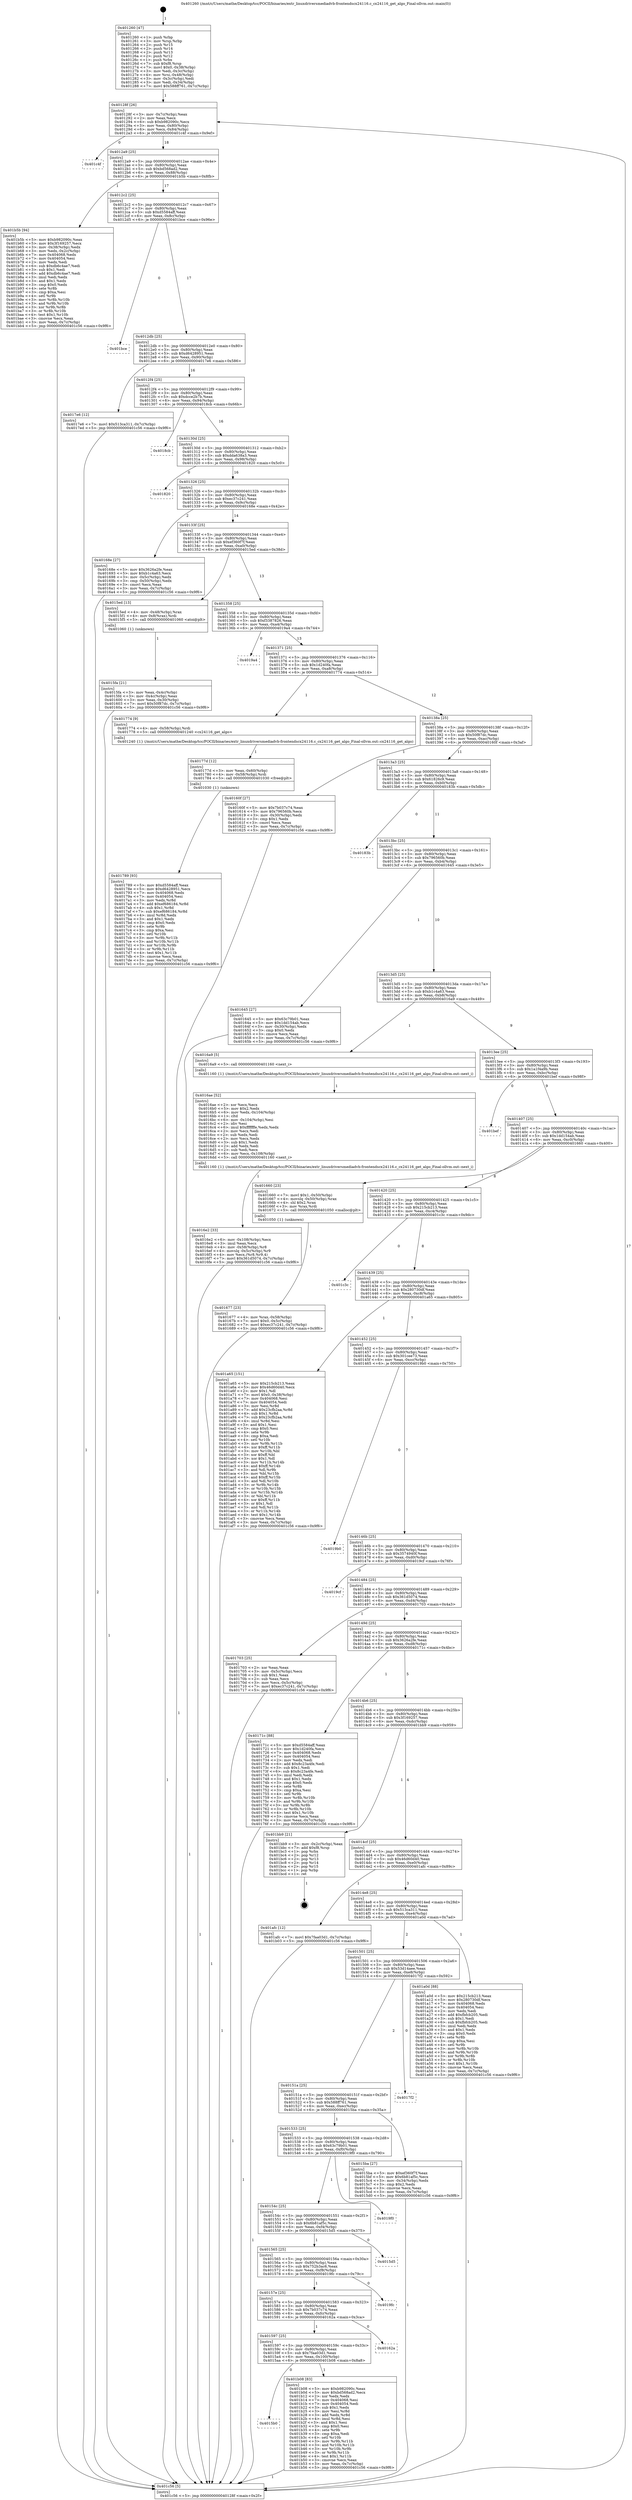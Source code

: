 digraph "0x401260" {
  label = "0x401260 (/mnt/c/Users/mathe/Desktop/tcc/POCII/binaries/extr_linuxdriversmediadvb-frontendscx24116.c_cx24116_get_algo_Final-ollvm.out::main(0))"
  labelloc = "t"
  node[shape=record]

  Entry [label="",width=0.3,height=0.3,shape=circle,fillcolor=black,style=filled]
  "0x40128f" [label="{
     0x40128f [26]\l
     | [instrs]\l
     &nbsp;&nbsp;0x40128f \<+3\>: mov -0x7c(%rbp),%eax\l
     &nbsp;&nbsp;0x401292 \<+2\>: mov %eax,%ecx\l
     &nbsp;&nbsp;0x401294 \<+6\>: sub $0xb982090c,%ecx\l
     &nbsp;&nbsp;0x40129a \<+3\>: mov %eax,-0x80(%rbp)\l
     &nbsp;&nbsp;0x40129d \<+6\>: mov %ecx,-0x84(%rbp)\l
     &nbsp;&nbsp;0x4012a3 \<+6\>: je 0000000000401c4f \<main+0x9ef\>\l
  }"]
  "0x401c4f" [label="{
     0x401c4f\l
  }", style=dashed]
  "0x4012a9" [label="{
     0x4012a9 [25]\l
     | [instrs]\l
     &nbsp;&nbsp;0x4012a9 \<+5\>: jmp 00000000004012ae \<main+0x4e\>\l
     &nbsp;&nbsp;0x4012ae \<+3\>: mov -0x80(%rbp),%eax\l
     &nbsp;&nbsp;0x4012b1 \<+5\>: sub $0xbd568ad2,%eax\l
     &nbsp;&nbsp;0x4012b6 \<+6\>: mov %eax,-0x88(%rbp)\l
     &nbsp;&nbsp;0x4012bc \<+6\>: je 0000000000401b5b \<main+0x8fb\>\l
  }"]
  Exit [label="",width=0.3,height=0.3,shape=circle,fillcolor=black,style=filled,peripheries=2]
  "0x401b5b" [label="{
     0x401b5b [94]\l
     | [instrs]\l
     &nbsp;&nbsp;0x401b5b \<+5\>: mov $0xb982090c,%eax\l
     &nbsp;&nbsp;0x401b60 \<+5\>: mov $0x3f169257,%ecx\l
     &nbsp;&nbsp;0x401b65 \<+3\>: mov -0x38(%rbp),%edx\l
     &nbsp;&nbsp;0x401b68 \<+3\>: mov %edx,-0x2c(%rbp)\l
     &nbsp;&nbsp;0x401b6b \<+7\>: mov 0x404068,%edx\l
     &nbsp;&nbsp;0x401b72 \<+7\>: mov 0x404054,%esi\l
     &nbsp;&nbsp;0x401b79 \<+2\>: mov %edx,%edi\l
     &nbsp;&nbsp;0x401b7b \<+6\>: sub $0xdb6c4ae7,%edi\l
     &nbsp;&nbsp;0x401b81 \<+3\>: sub $0x1,%edi\l
     &nbsp;&nbsp;0x401b84 \<+6\>: add $0xdb6c4ae7,%edi\l
     &nbsp;&nbsp;0x401b8a \<+3\>: imul %edi,%edx\l
     &nbsp;&nbsp;0x401b8d \<+3\>: and $0x1,%edx\l
     &nbsp;&nbsp;0x401b90 \<+3\>: cmp $0x0,%edx\l
     &nbsp;&nbsp;0x401b93 \<+4\>: sete %r8b\l
     &nbsp;&nbsp;0x401b97 \<+3\>: cmp $0xa,%esi\l
     &nbsp;&nbsp;0x401b9a \<+4\>: setl %r9b\l
     &nbsp;&nbsp;0x401b9e \<+3\>: mov %r8b,%r10b\l
     &nbsp;&nbsp;0x401ba1 \<+3\>: and %r9b,%r10b\l
     &nbsp;&nbsp;0x401ba4 \<+3\>: xor %r9b,%r8b\l
     &nbsp;&nbsp;0x401ba7 \<+3\>: or %r8b,%r10b\l
     &nbsp;&nbsp;0x401baa \<+4\>: test $0x1,%r10b\l
     &nbsp;&nbsp;0x401bae \<+3\>: cmovne %ecx,%eax\l
     &nbsp;&nbsp;0x401bb1 \<+3\>: mov %eax,-0x7c(%rbp)\l
     &nbsp;&nbsp;0x401bb4 \<+5\>: jmp 0000000000401c56 \<main+0x9f6\>\l
  }"]
  "0x4012c2" [label="{
     0x4012c2 [25]\l
     | [instrs]\l
     &nbsp;&nbsp;0x4012c2 \<+5\>: jmp 00000000004012c7 \<main+0x67\>\l
     &nbsp;&nbsp;0x4012c7 \<+3\>: mov -0x80(%rbp),%eax\l
     &nbsp;&nbsp;0x4012ca \<+5\>: sub $0xd5584aff,%eax\l
     &nbsp;&nbsp;0x4012cf \<+6\>: mov %eax,-0x8c(%rbp)\l
     &nbsp;&nbsp;0x4012d5 \<+6\>: je 0000000000401bce \<main+0x96e\>\l
  }"]
  "0x4015b0" [label="{
     0x4015b0\l
  }", style=dashed]
  "0x401bce" [label="{
     0x401bce\l
  }", style=dashed]
  "0x4012db" [label="{
     0x4012db [25]\l
     | [instrs]\l
     &nbsp;&nbsp;0x4012db \<+5\>: jmp 00000000004012e0 \<main+0x80\>\l
     &nbsp;&nbsp;0x4012e0 \<+3\>: mov -0x80(%rbp),%eax\l
     &nbsp;&nbsp;0x4012e3 \<+5\>: sub $0xd6428951,%eax\l
     &nbsp;&nbsp;0x4012e8 \<+6\>: mov %eax,-0x90(%rbp)\l
     &nbsp;&nbsp;0x4012ee \<+6\>: je 00000000004017e6 \<main+0x586\>\l
  }"]
  "0x401b08" [label="{
     0x401b08 [83]\l
     | [instrs]\l
     &nbsp;&nbsp;0x401b08 \<+5\>: mov $0xb982090c,%eax\l
     &nbsp;&nbsp;0x401b0d \<+5\>: mov $0xbd568ad2,%ecx\l
     &nbsp;&nbsp;0x401b12 \<+2\>: xor %edx,%edx\l
     &nbsp;&nbsp;0x401b14 \<+7\>: mov 0x404068,%esi\l
     &nbsp;&nbsp;0x401b1b \<+7\>: mov 0x404054,%edi\l
     &nbsp;&nbsp;0x401b22 \<+3\>: sub $0x1,%edx\l
     &nbsp;&nbsp;0x401b25 \<+3\>: mov %esi,%r8d\l
     &nbsp;&nbsp;0x401b28 \<+3\>: add %edx,%r8d\l
     &nbsp;&nbsp;0x401b2b \<+4\>: imul %r8d,%esi\l
     &nbsp;&nbsp;0x401b2f \<+3\>: and $0x1,%esi\l
     &nbsp;&nbsp;0x401b32 \<+3\>: cmp $0x0,%esi\l
     &nbsp;&nbsp;0x401b35 \<+4\>: sete %r9b\l
     &nbsp;&nbsp;0x401b39 \<+3\>: cmp $0xa,%edi\l
     &nbsp;&nbsp;0x401b3c \<+4\>: setl %r10b\l
     &nbsp;&nbsp;0x401b40 \<+3\>: mov %r9b,%r11b\l
     &nbsp;&nbsp;0x401b43 \<+3\>: and %r10b,%r11b\l
     &nbsp;&nbsp;0x401b46 \<+3\>: xor %r10b,%r9b\l
     &nbsp;&nbsp;0x401b49 \<+3\>: or %r9b,%r11b\l
     &nbsp;&nbsp;0x401b4c \<+4\>: test $0x1,%r11b\l
     &nbsp;&nbsp;0x401b50 \<+3\>: cmovne %ecx,%eax\l
     &nbsp;&nbsp;0x401b53 \<+3\>: mov %eax,-0x7c(%rbp)\l
     &nbsp;&nbsp;0x401b56 \<+5\>: jmp 0000000000401c56 \<main+0x9f6\>\l
  }"]
  "0x4017e6" [label="{
     0x4017e6 [12]\l
     | [instrs]\l
     &nbsp;&nbsp;0x4017e6 \<+7\>: movl $0x513ca311,-0x7c(%rbp)\l
     &nbsp;&nbsp;0x4017ed \<+5\>: jmp 0000000000401c56 \<main+0x9f6\>\l
  }"]
  "0x4012f4" [label="{
     0x4012f4 [25]\l
     | [instrs]\l
     &nbsp;&nbsp;0x4012f4 \<+5\>: jmp 00000000004012f9 \<main+0x99\>\l
     &nbsp;&nbsp;0x4012f9 \<+3\>: mov -0x80(%rbp),%eax\l
     &nbsp;&nbsp;0x4012fc \<+5\>: sub $0xdcce2b7b,%eax\l
     &nbsp;&nbsp;0x401301 \<+6\>: mov %eax,-0x94(%rbp)\l
     &nbsp;&nbsp;0x401307 \<+6\>: je 00000000004018cb \<main+0x66b\>\l
  }"]
  "0x401597" [label="{
     0x401597 [25]\l
     | [instrs]\l
     &nbsp;&nbsp;0x401597 \<+5\>: jmp 000000000040159c \<main+0x33c\>\l
     &nbsp;&nbsp;0x40159c \<+3\>: mov -0x80(%rbp),%eax\l
     &nbsp;&nbsp;0x40159f \<+5\>: sub $0x7faa03d1,%eax\l
     &nbsp;&nbsp;0x4015a4 \<+6\>: mov %eax,-0x100(%rbp)\l
     &nbsp;&nbsp;0x4015aa \<+6\>: je 0000000000401b08 \<main+0x8a8\>\l
  }"]
  "0x4018cb" [label="{
     0x4018cb\l
  }", style=dashed]
  "0x40130d" [label="{
     0x40130d [25]\l
     | [instrs]\l
     &nbsp;&nbsp;0x40130d \<+5\>: jmp 0000000000401312 \<main+0xb2\>\l
     &nbsp;&nbsp;0x401312 \<+3\>: mov -0x80(%rbp),%eax\l
     &nbsp;&nbsp;0x401315 \<+5\>: sub $0xdda638a3,%eax\l
     &nbsp;&nbsp;0x40131a \<+6\>: mov %eax,-0x98(%rbp)\l
     &nbsp;&nbsp;0x401320 \<+6\>: je 0000000000401820 \<main+0x5c0\>\l
  }"]
  "0x40162a" [label="{
     0x40162a\l
  }", style=dashed]
  "0x401820" [label="{
     0x401820\l
  }", style=dashed]
  "0x401326" [label="{
     0x401326 [25]\l
     | [instrs]\l
     &nbsp;&nbsp;0x401326 \<+5\>: jmp 000000000040132b \<main+0xcb\>\l
     &nbsp;&nbsp;0x40132b \<+3\>: mov -0x80(%rbp),%eax\l
     &nbsp;&nbsp;0x40132e \<+5\>: sub $0xec37c241,%eax\l
     &nbsp;&nbsp;0x401333 \<+6\>: mov %eax,-0x9c(%rbp)\l
     &nbsp;&nbsp;0x401339 \<+6\>: je 000000000040168e \<main+0x42e\>\l
  }"]
  "0x40157e" [label="{
     0x40157e [25]\l
     | [instrs]\l
     &nbsp;&nbsp;0x40157e \<+5\>: jmp 0000000000401583 \<main+0x323\>\l
     &nbsp;&nbsp;0x401583 \<+3\>: mov -0x80(%rbp),%eax\l
     &nbsp;&nbsp;0x401586 \<+5\>: sub $0x7b037c74,%eax\l
     &nbsp;&nbsp;0x40158b \<+6\>: mov %eax,-0xfc(%rbp)\l
     &nbsp;&nbsp;0x401591 \<+6\>: je 000000000040162a \<main+0x3ca\>\l
  }"]
  "0x40168e" [label="{
     0x40168e [27]\l
     | [instrs]\l
     &nbsp;&nbsp;0x40168e \<+5\>: mov $0x3626a2fe,%eax\l
     &nbsp;&nbsp;0x401693 \<+5\>: mov $0xb1c4a63,%ecx\l
     &nbsp;&nbsp;0x401698 \<+3\>: mov -0x5c(%rbp),%edx\l
     &nbsp;&nbsp;0x40169b \<+3\>: cmp -0x50(%rbp),%edx\l
     &nbsp;&nbsp;0x40169e \<+3\>: cmovl %ecx,%eax\l
     &nbsp;&nbsp;0x4016a1 \<+3\>: mov %eax,-0x7c(%rbp)\l
     &nbsp;&nbsp;0x4016a4 \<+5\>: jmp 0000000000401c56 \<main+0x9f6\>\l
  }"]
  "0x40133f" [label="{
     0x40133f [25]\l
     | [instrs]\l
     &nbsp;&nbsp;0x40133f \<+5\>: jmp 0000000000401344 \<main+0xe4\>\l
     &nbsp;&nbsp;0x401344 \<+3\>: mov -0x80(%rbp),%eax\l
     &nbsp;&nbsp;0x401347 \<+5\>: sub $0xef360f7f,%eax\l
     &nbsp;&nbsp;0x40134c \<+6\>: mov %eax,-0xa0(%rbp)\l
     &nbsp;&nbsp;0x401352 \<+6\>: je 00000000004015ed \<main+0x38d\>\l
  }"]
  "0x4019fc" [label="{
     0x4019fc\l
  }", style=dashed]
  "0x4015ed" [label="{
     0x4015ed [13]\l
     | [instrs]\l
     &nbsp;&nbsp;0x4015ed \<+4\>: mov -0x48(%rbp),%rax\l
     &nbsp;&nbsp;0x4015f1 \<+4\>: mov 0x8(%rax),%rdi\l
     &nbsp;&nbsp;0x4015f5 \<+5\>: call 0000000000401060 \<atoi@plt\>\l
     | [calls]\l
     &nbsp;&nbsp;0x401060 \{1\} (unknown)\l
  }"]
  "0x401358" [label="{
     0x401358 [25]\l
     | [instrs]\l
     &nbsp;&nbsp;0x401358 \<+5\>: jmp 000000000040135d \<main+0xfd\>\l
     &nbsp;&nbsp;0x40135d \<+3\>: mov -0x80(%rbp),%eax\l
     &nbsp;&nbsp;0x401360 \<+5\>: sub $0xf3387826,%eax\l
     &nbsp;&nbsp;0x401365 \<+6\>: mov %eax,-0xa4(%rbp)\l
     &nbsp;&nbsp;0x40136b \<+6\>: je 00000000004019a4 \<main+0x744\>\l
  }"]
  "0x401565" [label="{
     0x401565 [25]\l
     | [instrs]\l
     &nbsp;&nbsp;0x401565 \<+5\>: jmp 000000000040156a \<main+0x30a\>\l
     &nbsp;&nbsp;0x40156a \<+3\>: mov -0x80(%rbp),%eax\l
     &nbsp;&nbsp;0x40156d \<+5\>: sub $0x752b3ac6,%eax\l
     &nbsp;&nbsp;0x401572 \<+6\>: mov %eax,-0xf8(%rbp)\l
     &nbsp;&nbsp;0x401578 \<+6\>: je 00000000004019fc \<main+0x79c\>\l
  }"]
  "0x4019a4" [label="{
     0x4019a4\l
  }", style=dashed]
  "0x401371" [label="{
     0x401371 [25]\l
     | [instrs]\l
     &nbsp;&nbsp;0x401371 \<+5\>: jmp 0000000000401376 \<main+0x116\>\l
     &nbsp;&nbsp;0x401376 \<+3\>: mov -0x80(%rbp),%eax\l
     &nbsp;&nbsp;0x401379 \<+5\>: sub $0x1d240fa,%eax\l
     &nbsp;&nbsp;0x40137e \<+6\>: mov %eax,-0xa8(%rbp)\l
     &nbsp;&nbsp;0x401384 \<+6\>: je 0000000000401774 \<main+0x514\>\l
  }"]
  "0x4015d5" [label="{
     0x4015d5\l
  }", style=dashed]
  "0x401774" [label="{
     0x401774 [9]\l
     | [instrs]\l
     &nbsp;&nbsp;0x401774 \<+4\>: mov -0x58(%rbp),%rdi\l
     &nbsp;&nbsp;0x401778 \<+5\>: call 0000000000401240 \<cx24116_get_algo\>\l
     | [calls]\l
     &nbsp;&nbsp;0x401240 \{1\} (/mnt/c/Users/mathe/Desktop/tcc/POCII/binaries/extr_linuxdriversmediadvb-frontendscx24116.c_cx24116_get_algo_Final-ollvm.out::cx24116_get_algo)\l
  }"]
  "0x40138a" [label="{
     0x40138a [25]\l
     | [instrs]\l
     &nbsp;&nbsp;0x40138a \<+5\>: jmp 000000000040138f \<main+0x12f\>\l
     &nbsp;&nbsp;0x40138f \<+3\>: mov -0x80(%rbp),%eax\l
     &nbsp;&nbsp;0x401392 \<+5\>: sub $0x50f87dc,%eax\l
     &nbsp;&nbsp;0x401397 \<+6\>: mov %eax,-0xac(%rbp)\l
     &nbsp;&nbsp;0x40139d \<+6\>: je 000000000040160f \<main+0x3af\>\l
  }"]
  "0x40154c" [label="{
     0x40154c [25]\l
     | [instrs]\l
     &nbsp;&nbsp;0x40154c \<+5\>: jmp 0000000000401551 \<main+0x2f1\>\l
     &nbsp;&nbsp;0x401551 \<+3\>: mov -0x80(%rbp),%eax\l
     &nbsp;&nbsp;0x401554 \<+5\>: sub $0x6b81af5c,%eax\l
     &nbsp;&nbsp;0x401559 \<+6\>: mov %eax,-0xf4(%rbp)\l
     &nbsp;&nbsp;0x40155f \<+6\>: je 00000000004015d5 \<main+0x375\>\l
  }"]
  "0x40160f" [label="{
     0x40160f [27]\l
     | [instrs]\l
     &nbsp;&nbsp;0x40160f \<+5\>: mov $0x7b037c74,%eax\l
     &nbsp;&nbsp;0x401614 \<+5\>: mov $0x796560b,%ecx\l
     &nbsp;&nbsp;0x401619 \<+3\>: mov -0x30(%rbp),%edx\l
     &nbsp;&nbsp;0x40161c \<+3\>: cmp $0x1,%edx\l
     &nbsp;&nbsp;0x40161f \<+3\>: cmovl %ecx,%eax\l
     &nbsp;&nbsp;0x401622 \<+3\>: mov %eax,-0x7c(%rbp)\l
     &nbsp;&nbsp;0x401625 \<+5\>: jmp 0000000000401c56 \<main+0x9f6\>\l
  }"]
  "0x4013a3" [label="{
     0x4013a3 [25]\l
     | [instrs]\l
     &nbsp;&nbsp;0x4013a3 \<+5\>: jmp 00000000004013a8 \<main+0x148\>\l
     &nbsp;&nbsp;0x4013a8 \<+3\>: mov -0x80(%rbp),%eax\l
     &nbsp;&nbsp;0x4013ab \<+5\>: sub $0x61826c9,%eax\l
     &nbsp;&nbsp;0x4013b0 \<+6\>: mov %eax,-0xb0(%rbp)\l
     &nbsp;&nbsp;0x4013b6 \<+6\>: je 000000000040183b \<main+0x5db\>\l
  }"]
  "0x4019f0" [label="{
     0x4019f0\l
  }", style=dashed]
  "0x40183b" [label="{
     0x40183b\l
  }", style=dashed]
  "0x4013bc" [label="{
     0x4013bc [25]\l
     | [instrs]\l
     &nbsp;&nbsp;0x4013bc \<+5\>: jmp 00000000004013c1 \<main+0x161\>\l
     &nbsp;&nbsp;0x4013c1 \<+3\>: mov -0x80(%rbp),%eax\l
     &nbsp;&nbsp;0x4013c4 \<+5\>: sub $0x796560b,%eax\l
     &nbsp;&nbsp;0x4013c9 \<+6\>: mov %eax,-0xb4(%rbp)\l
     &nbsp;&nbsp;0x4013cf \<+6\>: je 0000000000401645 \<main+0x3e5\>\l
  }"]
  "0x401789" [label="{
     0x401789 [93]\l
     | [instrs]\l
     &nbsp;&nbsp;0x401789 \<+5\>: mov $0xd5584aff,%eax\l
     &nbsp;&nbsp;0x40178e \<+5\>: mov $0xd6428951,%ecx\l
     &nbsp;&nbsp;0x401793 \<+7\>: mov 0x404068,%edx\l
     &nbsp;&nbsp;0x40179a \<+7\>: mov 0x404054,%esi\l
     &nbsp;&nbsp;0x4017a1 \<+3\>: mov %edx,%r8d\l
     &nbsp;&nbsp;0x4017a4 \<+7\>: add $0xef686184,%r8d\l
     &nbsp;&nbsp;0x4017ab \<+4\>: sub $0x1,%r8d\l
     &nbsp;&nbsp;0x4017af \<+7\>: sub $0xef686184,%r8d\l
     &nbsp;&nbsp;0x4017b6 \<+4\>: imul %r8d,%edx\l
     &nbsp;&nbsp;0x4017ba \<+3\>: and $0x1,%edx\l
     &nbsp;&nbsp;0x4017bd \<+3\>: cmp $0x0,%edx\l
     &nbsp;&nbsp;0x4017c0 \<+4\>: sete %r9b\l
     &nbsp;&nbsp;0x4017c4 \<+3\>: cmp $0xa,%esi\l
     &nbsp;&nbsp;0x4017c7 \<+4\>: setl %r10b\l
     &nbsp;&nbsp;0x4017cb \<+3\>: mov %r9b,%r11b\l
     &nbsp;&nbsp;0x4017ce \<+3\>: and %r10b,%r11b\l
     &nbsp;&nbsp;0x4017d1 \<+3\>: xor %r10b,%r9b\l
     &nbsp;&nbsp;0x4017d4 \<+3\>: or %r9b,%r11b\l
     &nbsp;&nbsp;0x4017d7 \<+4\>: test $0x1,%r11b\l
     &nbsp;&nbsp;0x4017db \<+3\>: cmovne %ecx,%eax\l
     &nbsp;&nbsp;0x4017de \<+3\>: mov %eax,-0x7c(%rbp)\l
     &nbsp;&nbsp;0x4017e1 \<+5\>: jmp 0000000000401c56 \<main+0x9f6\>\l
  }"]
  "0x401645" [label="{
     0x401645 [27]\l
     | [instrs]\l
     &nbsp;&nbsp;0x401645 \<+5\>: mov $0x63c79b01,%eax\l
     &nbsp;&nbsp;0x40164a \<+5\>: mov $0x1dd154ab,%ecx\l
     &nbsp;&nbsp;0x40164f \<+3\>: mov -0x30(%rbp),%edx\l
     &nbsp;&nbsp;0x401652 \<+3\>: cmp $0x0,%edx\l
     &nbsp;&nbsp;0x401655 \<+3\>: cmove %ecx,%eax\l
     &nbsp;&nbsp;0x401658 \<+3\>: mov %eax,-0x7c(%rbp)\l
     &nbsp;&nbsp;0x40165b \<+5\>: jmp 0000000000401c56 \<main+0x9f6\>\l
  }"]
  "0x4013d5" [label="{
     0x4013d5 [25]\l
     | [instrs]\l
     &nbsp;&nbsp;0x4013d5 \<+5\>: jmp 00000000004013da \<main+0x17a\>\l
     &nbsp;&nbsp;0x4013da \<+3\>: mov -0x80(%rbp),%eax\l
     &nbsp;&nbsp;0x4013dd \<+5\>: sub $0xb1c4a63,%eax\l
     &nbsp;&nbsp;0x4013e2 \<+6\>: mov %eax,-0xb8(%rbp)\l
     &nbsp;&nbsp;0x4013e8 \<+6\>: je 00000000004016a9 \<main+0x449\>\l
  }"]
  "0x40177d" [label="{
     0x40177d [12]\l
     | [instrs]\l
     &nbsp;&nbsp;0x40177d \<+3\>: mov %eax,-0x60(%rbp)\l
     &nbsp;&nbsp;0x401780 \<+4\>: mov -0x58(%rbp),%rdi\l
     &nbsp;&nbsp;0x401784 \<+5\>: call 0000000000401030 \<free@plt\>\l
     | [calls]\l
     &nbsp;&nbsp;0x401030 \{1\} (unknown)\l
  }"]
  "0x4016a9" [label="{
     0x4016a9 [5]\l
     | [instrs]\l
     &nbsp;&nbsp;0x4016a9 \<+5\>: call 0000000000401160 \<next_i\>\l
     | [calls]\l
     &nbsp;&nbsp;0x401160 \{1\} (/mnt/c/Users/mathe/Desktop/tcc/POCII/binaries/extr_linuxdriversmediadvb-frontendscx24116.c_cx24116_get_algo_Final-ollvm.out::next_i)\l
  }"]
  "0x4013ee" [label="{
     0x4013ee [25]\l
     | [instrs]\l
     &nbsp;&nbsp;0x4013ee \<+5\>: jmp 00000000004013f3 \<main+0x193\>\l
     &nbsp;&nbsp;0x4013f3 \<+3\>: mov -0x80(%rbp),%eax\l
     &nbsp;&nbsp;0x4013f6 \<+5\>: sub $0x1a1f4a9b,%eax\l
     &nbsp;&nbsp;0x4013fb \<+6\>: mov %eax,-0xbc(%rbp)\l
     &nbsp;&nbsp;0x401401 \<+6\>: je 0000000000401bef \<main+0x98f\>\l
  }"]
  "0x4016e2" [label="{
     0x4016e2 [33]\l
     | [instrs]\l
     &nbsp;&nbsp;0x4016e2 \<+6\>: mov -0x108(%rbp),%ecx\l
     &nbsp;&nbsp;0x4016e8 \<+3\>: imul %eax,%ecx\l
     &nbsp;&nbsp;0x4016eb \<+4\>: mov -0x58(%rbp),%r8\l
     &nbsp;&nbsp;0x4016ef \<+4\>: movslq -0x5c(%rbp),%r9\l
     &nbsp;&nbsp;0x4016f3 \<+4\>: mov %ecx,(%r8,%r9,4)\l
     &nbsp;&nbsp;0x4016f7 \<+7\>: movl $0x361d5074,-0x7c(%rbp)\l
     &nbsp;&nbsp;0x4016fe \<+5\>: jmp 0000000000401c56 \<main+0x9f6\>\l
  }"]
  "0x401bef" [label="{
     0x401bef\l
  }", style=dashed]
  "0x401407" [label="{
     0x401407 [25]\l
     | [instrs]\l
     &nbsp;&nbsp;0x401407 \<+5\>: jmp 000000000040140c \<main+0x1ac\>\l
     &nbsp;&nbsp;0x40140c \<+3\>: mov -0x80(%rbp),%eax\l
     &nbsp;&nbsp;0x40140f \<+5\>: sub $0x1dd154ab,%eax\l
     &nbsp;&nbsp;0x401414 \<+6\>: mov %eax,-0xc0(%rbp)\l
     &nbsp;&nbsp;0x40141a \<+6\>: je 0000000000401660 \<main+0x400\>\l
  }"]
  "0x4016ae" [label="{
     0x4016ae [52]\l
     | [instrs]\l
     &nbsp;&nbsp;0x4016ae \<+2\>: xor %ecx,%ecx\l
     &nbsp;&nbsp;0x4016b0 \<+5\>: mov $0x2,%edx\l
     &nbsp;&nbsp;0x4016b5 \<+6\>: mov %edx,-0x104(%rbp)\l
     &nbsp;&nbsp;0x4016bb \<+1\>: cltd\l
     &nbsp;&nbsp;0x4016bc \<+6\>: mov -0x104(%rbp),%esi\l
     &nbsp;&nbsp;0x4016c2 \<+2\>: idiv %esi\l
     &nbsp;&nbsp;0x4016c4 \<+6\>: imul $0xfffffffe,%edx,%edx\l
     &nbsp;&nbsp;0x4016ca \<+2\>: mov %ecx,%edi\l
     &nbsp;&nbsp;0x4016cc \<+2\>: sub %edx,%edi\l
     &nbsp;&nbsp;0x4016ce \<+2\>: mov %ecx,%edx\l
     &nbsp;&nbsp;0x4016d0 \<+3\>: sub $0x1,%edx\l
     &nbsp;&nbsp;0x4016d3 \<+2\>: add %edx,%edi\l
     &nbsp;&nbsp;0x4016d5 \<+2\>: sub %edi,%ecx\l
     &nbsp;&nbsp;0x4016d7 \<+6\>: mov %ecx,-0x108(%rbp)\l
     &nbsp;&nbsp;0x4016dd \<+5\>: call 0000000000401160 \<next_i\>\l
     | [calls]\l
     &nbsp;&nbsp;0x401160 \{1\} (/mnt/c/Users/mathe/Desktop/tcc/POCII/binaries/extr_linuxdriversmediadvb-frontendscx24116.c_cx24116_get_algo_Final-ollvm.out::next_i)\l
  }"]
  "0x401660" [label="{
     0x401660 [23]\l
     | [instrs]\l
     &nbsp;&nbsp;0x401660 \<+7\>: movl $0x1,-0x50(%rbp)\l
     &nbsp;&nbsp;0x401667 \<+4\>: movslq -0x50(%rbp),%rax\l
     &nbsp;&nbsp;0x40166b \<+4\>: shl $0x2,%rax\l
     &nbsp;&nbsp;0x40166f \<+3\>: mov %rax,%rdi\l
     &nbsp;&nbsp;0x401672 \<+5\>: call 0000000000401050 \<malloc@plt\>\l
     | [calls]\l
     &nbsp;&nbsp;0x401050 \{1\} (unknown)\l
  }"]
  "0x401420" [label="{
     0x401420 [25]\l
     | [instrs]\l
     &nbsp;&nbsp;0x401420 \<+5\>: jmp 0000000000401425 \<main+0x1c5\>\l
     &nbsp;&nbsp;0x401425 \<+3\>: mov -0x80(%rbp),%eax\l
     &nbsp;&nbsp;0x401428 \<+5\>: sub $0x215cb213,%eax\l
     &nbsp;&nbsp;0x40142d \<+6\>: mov %eax,-0xc4(%rbp)\l
     &nbsp;&nbsp;0x401433 \<+6\>: je 0000000000401c3c \<main+0x9dc\>\l
  }"]
  "0x401677" [label="{
     0x401677 [23]\l
     | [instrs]\l
     &nbsp;&nbsp;0x401677 \<+4\>: mov %rax,-0x58(%rbp)\l
     &nbsp;&nbsp;0x40167b \<+7\>: movl $0x0,-0x5c(%rbp)\l
     &nbsp;&nbsp;0x401682 \<+7\>: movl $0xec37c241,-0x7c(%rbp)\l
     &nbsp;&nbsp;0x401689 \<+5\>: jmp 0000000000401c56 \<main+0x9f6\>\l
  }"]
  "0x401c3c" [label="{
     0x401c3c\l
  }", style=dashed]
  "0x401439" [label="{
     0x401439 [25]\l
     | [instrs]\l
     &nbsp;&nbsp;0x401439 \<+5\>: jmp 000000000040143e \<main+0x1de\>\l
     &nbsp;&nbsp;0x40143e \<+3\>: mov -0x80(%rbp),%eax\l
     &nbsp;&nbsp;0x401441 \<+5\>: sub $0x280730df,%eax\l
     &nbsp;&nbsp;0x401446 \<+6\>: mov %eax,-0xc8(%rbp)\l
     &nbsp;&nbsp;0x40144c \<+6\>: je 0000000000401a65 \<main+0x805\>\l
  }"]
  "0x4015fa" [label="{
     0x4015fa [21]\l
     | [instrs]\l
     &nbsp;&nbsp;0x4015fa \<+3\>: mov %eax,-0x4c(%rbp)\l
     &nbsp;&nbsp;0x4015fd \<+3\>: mov -0x4c(%rbp),%eax\l
     &nbsp;&nbsp;0x401600 \<+3\>: mov %eax,-0x30(%rbp)\l
     &nbsp;&nbsp;0x401603 \<+7\>: movl $0x50f87dc,-0x7c(%rbp)\l
     &nbsp;&nbsp;0x40160a \<+5\>: jmp 0000000000401c56 \<main+0x9f6\>\l
  }"]
  "0x401a65" [label="{
     0x401a65 [151]\l
     | [instrs]\l
     &nbsp;&nbsp;0x401a65 \<+5\>: mov $0x215cb213,%eax\l
     &nbsp;&nbsp;0x401a6a \<+5\>: mov $0x46d60d40,%ecx\l
     &nbsp;&nbsp;0x401a6f \<+2\>: mov $0x1,%dl\l
     &nbsp;&nbsp;0x401a71 \<+7\>: movl $0x0,-0x38(%rbp)\l
     &nbsp;&nbsp;0x401a78 \<+7\>: mov 0x404068,%esi\l
     &nbsp;&nbsp;0x401a7f \<+7\>: mov 0x404054,%edi\l
     &nbsp;&nbsp;0x401a86 \<+3\>: mov %esi,%r8d\l
     &nbsp;&nbsp;0x401a89 \<+7\>: add $0x23cfb2aa,%r8d\l
     &nbsp;&nbsp;0x401a90 \<+4\>: sub $0x1,%r8d\l
     &nbsp;&nbsp;0x401a94 \<+7\>: sub $0x23cfb2aa,%r8d\l
     &nbsp;&nbsp;0x401a9b \<+4\>: imul %r8d,%esi\l
     &nbsp;&nbsp;0x401a9f \<+3\>: and $0x1,%esi\l
     &nbsp;&nbsp;0x401aa2 \<+3\>: cmp $0x0,%esi\l
     &nbsp;&nbsp;0x401aa5 \<+4\>: sete %r9b\l
     &nbsp;&nbsp;0x401aa9 \<+3\>: cmp $0xa,%edi\l
     &nbsp;&nbsp;0x401aac \<+4\>: setl %r10b\l
     &nbsp;&nbsp;0x401ab0 \<+3\>: mov %r9b,%r11b\l
     &nbsp;&nbsp;0x401ab3 \<+4\>: xor $0xff,%r11b\l
     &nbsp;&nbsp;0x401ab7 \<+3\>: mov %r10b,%bl\l
     &nbsp;&nbsp;0x401aba \<+3\>: xor $0xff,%bl\l
     &nbsp;&nbsp;0x401abd \<+3\>: xor $0x1,%dl\l
     &nbsp;&nbsp;0x401ac0 \<+3\>: mov %r11b,%r14b\l
     &nbsp;&nbsp;0x401ac3 \<+4\>: and $0xff,%r14b\l
     &nbsp;&nbsp;0x401ac7 \<+3\>: and %dl,%r9b\l
     &nbsp;&nbsp;0x401aca \<+3\>: mov %bl,%r15b\l
     &nbsp;&nbsp;0x401acd \<+4\>: and $0xff,%r15b\l
     &nbsp;&nbsp;0x401ad1 \<+3\>: and %dl,%r10b\l
     &nbsp;&nbsp;0x401ad4 \<+3\>: or %r9b,%r14b\l
     &nbsp;&nbsp;0x401ad7 \<+3\>: or %r10b,%r15b\l
     &nbsp;&nbsp;0x401ada \<+3\>: xor %r15b,%r14b\l
     &nbsp;&nbsp;0x401add \<+3\>: or %bl,%r11b\l
     &nbsp;&nbsp;0x401ae0 \<+4\>: xor $0xff,%r11b\l
     &nbsp;&nbsp;0x401ae4 \<+3\>: or $0x1,%dl\l
     &nbsp;&nbsp;0x401ae7 \<+3\>: and %dl,%r11b\l
     &nbsp;&nbsp;0x401aea \<+3\>: or %r11b,%r14b\l
     &nbsp;&nbsp;0x401aed \<+4\>: test $0x1,%r14b\l
     &nbsp;&nbsp;0x401af1 \<+3\>: cmovne %ecx,%eax\l
     &nbsp;&nbsp;0x401af4 \<+3\>: mov %eax,-0x7c(%rbp)\l
     &nbsp;&nbsp;0x401af7 \<+5\>: jmp 0000000000401c56 \<main+0x9f6\>\l
  }"]
  "0x401452" [label="{
     0x401452 [25]\l
     | [instrs]\l
     &nbsp;&nbsp;0x401452 \<+5\>: jmp 0000000000401457 \<main+0x1f7\>\l
     &nbsp;&nbsp;0x401457 \<+3\>: mov -0x80(%rbp),%eax\l
     &nbsp;&nbsp;0x40145a \<+5\>: sub $0x301cee73,%eax\l
     &nbsp;&nbsp;0x40145f \<+6\>: mov %eax,-0xcc(%rbp)\l
     &nbsp;&nbsp;0x401465 \<+6\>: je 00000000004019b0 \<main+0x750\>\l
  }"]
  "0x401260" [label="{
     0x401260 [47]\l
     | [instrs]\l
     &nbsp;&nbsp;0x401260 \<+1\>: push %rbp\l
     &nbsp;&nbsp;0x401261 \<+3\>: mov %rsp,%rbp\l
     &nbsp;&nbsp;0x401264 \<+2\>: push %r15\l
     &nbsp;&nbsp;0x401266 \<+2\>: push %r14\l
     &nbsp;&nbsp;0x401268 \<+2\>: push %r13\l
     &nbsp;&nbsp;0x40126a \<+2\>: push %r12\l
     &nbsp;&nbsp;0x40126c \<+1\>: push %rbx\l
     &nbsp;&nbsp;0x40126d \<+7\>: sub $0xf8,%rsp\l
     &nbsp;&nbsp;0x401274 \<+7\>: movl $0x0,-0x38(%rbp)\l
     &nbsp;&nbsp;0x40127b \<+3\>: mov %edi,-0x3c(%rbp)\l
     &nbsp;&nbsp;0x40127e \<+4\>: mov %rsi,-0x48(%rbp)\l
     &nbsp;&nbsp;0x401282 \<+3\>: mov -0x3c(%rbp),%edi\l
     &nbsp;&nbsp;0x401285 \<+3\>: mov %edi,-0x34(%rbp)\l
     &nbsp;&nbsp;0x401288 \<+7\>: movl $0x588ff761,-0x7c(%rbp)\l
  }"]
  "0x4019b0" [label="{
     0x4019b0\l
  }", style=dashed]
  "0x40146b" [label="{
     0x40146b [25]\l
     | [instrs]\l
     &nbsp;&nbsp;0x40146b \<+5\>: jmp 0000000000401470 \<main+0x210\>\l
     &nbsp;&nbsp;0x401470 \<+3\>: mov -0x80(%rbp),%eax\l
     &nbsp;&nbsp;0x401473 \<+5\>: sub $0x3574940f,%eax\l
     &nbsp;&nbsp;0x401478 \<+6\>: mov %eax,-0xd0(%rbp)\l
     &nbsp;&nbsp;0x40147e \<+6\>: je 00000000004019cf \<main+0x76f\>\l
  }"]
  "0x401c56" [label="{
     0x401c56 [5]\l
     | [instrs]\l
     &nbsp;&nbsp;0x401c56 \<+5\>: jmp 000000000040128f \<main+0x2f\>\l
  }"]
  "0x4019cf" [label="{
     0x4019cf\l
  }", style=dashed]
  "0x401484" [label="{
     0x401484 [25]\l
     | [instrs]\l
     &nbsp;&nbsp;0x401484 \<+5\>: jmp 0000000000401489 \<main+0x229\>\l
     &nbsp;&nbsp;0x401489 \<+3\>: mov -0x80(%rbp),%eax\l
     &nbsp;&nbsp;0x40148c \<+5\>: sub $0x361d5074,%eax\l
     &nbsp;&nbsp;0x401491 \<+6\>: mov %eax,-0xd4(%rbp)\l
     &nbsp;&nbsp;0x401497 \<+6\>: je 0000000000401703 \<main+0x4a3\>\l
  }"]
  "0x401533" [label="{
     0x401533 [25]\l
     | [instrs]\l
     &nbsp;&nbsp;0x401533 \<+5\>: jmp 0000000000401538 \<main+0x2d8\>\l
     &nbsp;&nbsp;0x401538 \<+3\>: mov -0x80(%rbp),%eax\l
     &nbsp;&nbsp;0x40153b \<+5\>: sub $0x63c79b01,%eax\l
     &nbsp;&nbsp;0x401540 \<+6\>: mov %eax,-0xf0(%rbp)\l
     &nbsp;&nbsp;0x401546 \<+6\>: je 00000000004019f0 \<main+0x790\>\l
  }"]
  "0x401703" [label="{
     0x401703 [25]\l
     | [instrs]\l
     &nbsp;&nbsp;0x401703 \<+2\>: xor %eax,%eax\l
     &nbsp;&nbsp;0x401705 \<+3\>: mov -0x5c(%rbp),%ecx\l
     &nbsp;&nbsp;0x401708 \<+3\>: sub $0x1,%eax\l
     &nbsp;&nbsp;0x40170b \<+2\>: sub %eax,%ecx\l
     &nbsp;&nbsp;0x40170d \<+3\>: mov %ecx,-0x5c(%rbp)\l
     &nbsp;&nbsp;0x401710 \<+7\>: movl $0xec37c241,-0x7c(%rbp)\l
     &nbsp;&nbsp;0x401717 \<+5\>: jmp 0000000000401c56 \<main+0x9f6\>\l
  }"]
  "0x40149d" [label="{
     0x40149d [25]\l
     | [instrs]\l
     &nbsp;&nbsp;0x40149d \<+5\>: jmp 00000000004014a2 \<main+0x242\>\l
     &nbsp;&nbsp;0x4014a2 \<+3\>: mov -0x80(%rbp),%eax\l
     &nbsp;&nbsp;0x4014a5 \<+5\>: sub $0x3626a2fe,%eax\l
     &nbsp;&nbsp;0x4014aa \<+6\>: mov %eax,-0xd8(%rbp)\l
     &nbsp;&nbsp;0x4014b0 \<+6\>: je 000000000040171c \<main+0x4bc\>\l
  }"]
  "0x4015ba" [label="{
     0x4015ba [27]\l
     | [instrs]\l
     &nbsp;&nbsp;0x4015ba \<+5\>: mov $0xef360f7f,%eax\l
     &nbsp;&nbsp;0x4015bf \<+5\>: mov $0x6b81af5c,%ecx\l
     &nbsp;&nbsp;0x4015c4 \<+3\>: mov -0x34(%rbp),%edx\l
     &nbsp;&nbsp;0x4015c7 \<+3\>: cmp $0x2,%edx\l
     &nbsp;&nbsp;0x4015ca \<+3\>: cmovne %ecx,%eax\l
     &nbsp;&nbsp;0x4015cd \<+3\>: mov %eax,-0x7c(%rbp)\l
     &nbsp;&nbsp;0x4015d0 \<+5\>: jmp 0000000000401c56 \<main+0x9f6\>\l
  }"]
  "0x40171c" [label="{
     0x40171c [88]\l
     | [instrs]\l
     &nbsp;&nbsp;0x40171c \<+5\>: mov $0xd5584aff,%eax\l
     &nbsp;&nbsp;0x401721 \<+5\>: mov $0x1d240fa,%ecx\l
     &nbsp;&nbsp;0x401726 \<+7\>: mov 0x404068,%edx\l
     &nbsp;&nbsp;0x40172d \<+7\>: mov 0x404054,%esi\l
     &nbsp;&nbsp;0x401734 \<+2\>: mov %edx,%edi\l
     &nbsp;&nbsp;0x401736 \<+6\>: add $0x8c23a4fe,%edi\l
     &nbsp;&nbsp;0x40173c \<+3\>: sub $0x1,%edi\l
     &nbsp;&nbsp;0x40173f \<+6\>: sub $0x8c23a4fe,%edi\l
     &nbsp;&nbsp;0x401745 \<+3\>: imul %edi,%edx\l
     &nbsp;&nbsp;0x401748 \<+3\>: and $0x1,%edx\l
     &nbsp;&nbsp;0x40174b \<+3\>: cmp $0x0,%edx\l
     &nbsp;&nbsp;0x40174e \<+4\>: sete %r8b\l
     &nbsp;&nbsp;0x401752 \<+3\>: cmp $0xa,%esi\l
     &nbsp;&nbsp;0x401755 \<+4\>: setl %r9b\l
     &nbsp;&nbsp;0x401759 \<+3\>: mov %r8b,%r10b\l
     &nbsp;&nbsp;0x40175c \<+3\>: and %r9b,%r10b\l
     &nbsp;&nbsp;0x40175f \<+3\>: xor %r9b,%r8b\l
     &nbsp;&nbsp;0x401762 \<+3\>: or %r8b,%r10b\l
     &nbsp;&nbsp;0x401765 \<+4\>: test $0x1,%r10b\l
     &nbsp;&nbsp;0x401769 \<+3\>: cmovne %ecx,%eax\l
     &nbsp;&nbsp;0x40176c \<+3\>: mov %eax,-0x7c(%rbp)\l
     &nbsp;&nbsp;0x40176f \<+5\>: jmp 0000000000401c56 \<main+0x9f6\>\l
  }"]
  "0x4014b6" [label="{
     0x4014b6 [25]\l
     | [instrs]\l
     &nbsp;&nbsp;0x4014b6 \<+5\>: jmp 00000000004014bb \<main+0x25b\>\l
     &nbsp;&nbsp;0x4014bb \<+3\>: mov -0x80(%rbp),%eax\l
     &nbsp;&nbsp;0x4014be \<+5\>: sub $0x3f169257,%eax\l
     &nbsp;&nbsp;0x4014c3 \<+6\>: mov %eax,-0xdc(%rbp)\l
     &nbsp;&nbsp;0x4014c9 \<+6\>: je 0000000000401bb9 \<main+0x959\>\l
  }"]
  "0x40151a" [label="{
     0x40151a [25]\l
     | [instrs]\l
     &nbsp;&nbsp;0x40151a \<+5\>: jmp 000000000040151f \<main+0x2bf\>\l
     &nbsp;&nbsp;0x40151f \<+3\>: mov -0x80(%rbp),%eax\l
     &nbsp;&nbsp;0x401522 \<+5\>: sub $0x588ff761,%eax\l
     &nbsp;&nbsp;0x401527 \<+6\>: mov %eax,-0xec(%rbp)\l
     &nbsp;&nbsp;0x40152d \<+6\>: je 00000000004015ba \<main+0x35a\>\l
  }"]
  "0x401bb9" [label="{
     0x401bb9 [21]\l
     | [instrs]\l
     &nbsp;&nbsp;0x401bb9 \<+3\>: mov -0x2c(%rbp),%eax\l
     &nbsp;&nbsp;0x401bbc \<+7\>: add $0xf8,%rsp\l
     &nbsp;&nbsp;0x401bc3 \<+1\>: pop %rbx\l
     &nbsp;&nbsp;0x401bc4 \<+2\>: pop %r12\l
     &nbsp;&nbsp;0x401bc6 \<+2\>: pop %r13\l
     &nbsp;&nbsp;0x401bc8 \<+2\>: pop %r14\l
     &nbsp;&nbsp;0x401bca \<+2\>: pop %r15\l
     &nbsp;&nbsp;0x401bcc \<+1\>: pop %rbp\l
     &nbsp;&nbsp;0x401bcd \<+1\>: ret\l
  }"]
  "0x4014cf" [label="{
     0x4014cf [25]\l
     | [instrs]\l
     &nbsp;&nbsp;0x4014cf \<+5\>: jmp 00000000004014d4 \<main+0x274\>\l
     &nbsp;&nbsp;0x4014d4 \<+3\>: mov -0x80(%rbp),%eax\l
     &nbsp;&nbsp;0x4014d7 \<+5\>: sub $0x46d60d40,%eax\l
     &nbsp;&nbsp;0x4014dc \<+6\>: mov %eax,-0xe0(%rbp)\l
     &nbsp;&nbsp;0x4014e2 \<+6\>: je 0000000000401afc \<main+0x89c\>\l
  }"]
  "0x4017f2" [label="{
     0x4017f2\l
  }", style=dashed]
  "0x401afc" [label="{
     0x401afc [12]\l
     | [instrs]\l
     &nbsp;&nbsp;0x401afc \<+7\>: movl $0x7faa03d1,-0x7c(%rbp)\l
     &nbsp;&nbsp;0x401b03 \<+5\>: jmp 0000000000401c56 \<main+0x9f6\>\l
  }"]
  "0x4014e8" [label="{
     0x4014e8 [25]\l
     | [instrs]\l
     &nbsp;&nbsp;0x4014e8 \<+5\>: jmp 00000000004014ed \<main+0x28d\>\l
     &nbsp;&nbsp;0x4014ed \<+3\>: mov -0x80(%rbp),%eax\l
     &nbsp;&nbsp;0x4014f0 \<+5\>: sub $0x513ca311,%eax\l
     &nbsp;&nbsp;0x4014f5 \<+6\>: mov %eax,-0xe4(%rbp)\l
     &nbsp;&nbsp;0x4014fb \<+6\>: je 0000000000401a0d \<main+0x7ad\>\l
  }"]
  "0x401501" [label="{
     0x401501 [25]\l
     | [instrs]\l
     &nbsp;&nbsp;0x401501 \<+5\>: jmp 0000000000401506 \<main+0x2a6\>\l
     &nbsp;&nbsp;0x401506 \<+3\>: mov -0x80(%rbp),%eax\l
     &nbsp;&nbsp;0x401509 \<+5\>: sub $0x53d14aee,%eax\l
     &nbsp;&nbsp;0x40150e \<+6\>: mov %eax,-0xe8(%rbp)\l
     &nbsp;&nbsp;0x401514 \<+6\>: je 00000000004017f2 \<main+0x592\>\l
  }"]
  "0x401a0d" [label="{
     0x401a0d [88]\l
     | [instrs]\l
     &nbsp;&nbsp;0x401a0d \<+5\>: mov $0x215cb213,%eax\l
     &nbsp;&nbsp;0x401a12 \<+5\>: mov $0x280730df,%ecx\l
     &nbsp;&nbsp;0x401a17 \<+7\>: mov 0x404068,%edx\l
     &nbsp;&nbsp;0x401a1e \<+7\>: mov 0x404054,%esi\l
     &nbsp;&nbsp;0x401a25 \<+2\>: mov %edx,%edi\l
     &nbsp;&nbsp;0x401a27 \<+6\>: add $0xfbfcb205,%edi\l
     &nbsp;&nbsp;0x401a2d \<+3\>: sub $0x1,%edi\l
     &nbsp;&nbsp;0x401a30 \<+6\>: sub $0xfbfcb205,%edi\l
     &nbsp;&nbsp;0x401a36 \<+3\>: imul %edi,%edx\l
     &nbsp;&nbsp;0x401a39 \<+3\>: and $0x1,%edx\l
     &nbsp;&nbsp;0x401a3c \<+3\>: cmp $0x0,%edx\l
     &nbsp;&nbsp;0x401a3f \<+4\>: sete %r8b\l
     &nbsp;&nbsp;0x401a43 \<+3\>: cmp $0xa,%esi\l
     &nbsp;&nbsp;0x401a46 \<+4\>: setl %r9b\l
     &nbsp;&nbsp;0x401a4a \<+3\>: mov %r8b,%r10b\l
     &nbsp;&nbsp;0x401a4d \<+3\>: and %r9b,%r10b\l
     &nbsp;&nbsp;0x401a50 \<+3\>: xor %r9b,%r8b\l
     &nbsp;&nbsp;0x401a53 \<+3\>: or %r8b,%r10b\l
     &nbsp;&nbsp;0x401a56 \<+4\>: test $0x1,%r10b\l
     &nbsp;&nbsp;0x401a5a \<+3\>: cmovne %ecx,%eax\l
     &nbsp;&nbsp;0x401a5d \<+3\>: mov %eax,-0x7c(%rbp)\l
     &nbsp;&nbsp;0x401a60 \<+5\>: jmp 0000000000401c56 \<main+0x9f6\>\l
  }"]
  Entry -> "0x401260" [label=" 1"]
  "0x40128f" -> "0x401c4f" [label=" 0"]
  "0x40128f" -> "0x4012a9" [label=" 18"]
  "0x401bb9" -> Exit [label=" 1"]
  "0x4012a9" -> "0x401b5b" [label=" 1"]
  "0x4012a9" -> "0x4012c2" [label=" 17"]
  "0x401b5b" -> "0x401c56" [label=" 1"]
  "0x4012c2" -> "0x401bce" [label=" 0"]
  "0x4012c2" -> "0x4012db" [label=" 17"]
  "0x401b08" -> "0x401c56" [label=" 1"]
  "0x4012db" -> "0x4017e6" [label=" 1"]
  "0x4012db" -> "0x4012f4" [label=" 16"]
  "0x401597" -> "0x4015b0" [label=" 0"]
  "0x4012f4" -> "0x4018cb" [label=" 0"]
  "0x4012f4" -> "0x40130d" [label=" 16"]
  "0x401597" -> "0x401b08" [label=" 1"]
  "0x40130d" -> "0x401820" [label=" 0"]
  "0x40130d" -> "0x401326" [label=" 16"]
  "0x40157e" -> "0x401597" [label=" 1"]
  "0x401326" -> "0x40168e" [label=" 2"]
  "0x401326" -> "0x40133f" [label=" 14"]
  "0x40157e" -> "0x40162a" [label=" 0"]
  "0x40133f" -> "0x4015ed" [label=" 1"]
  "0x40133f" -> "0x401358" [label=" 13"]
  "0x401565" -> "0x40157e" [label=" 1"]
  "0x401358" -> "0x4019a4" [label=" 0"]
  "0x401358" -> "0x401371" [label=" 13"]
  "0x401565" -> "0x4019fc" [label=" 0"]
  "0x401371" -> "0x401774" [label=" 1"]
  "0x401371" -> "0x40138a" [label=" 12"]
  "0x40154c" -> "0x401565" [label=" 1"]
  "0x40138a" -> "0x40160f" [label=" 1"]
  "0x40138a" -> "0x4013a3" [label=" 11"]
  "0x40154c" -> "0x4015d5" [label=" 0"]
  "0x4013a3" -> "0x40183b" [label=" 0"]
  "0x4013a3" -> "0x4013bc" [label=" 11"]
  "0x401533" -> "0x40154c" [label=" 1"]
  "0x4013bc" -> "0x401645" [label=" 1"]
  "0x4013bc" -> "0x4013d5" [label=" 10"]
  "0x401533" -> "0x4019f0" [label=" 0"]
  "0x4013d5" -> "0x4016a9" [label=" 1"]
  "0x4013d5" -> "0x4013ee" [label=" 9"]
  "0x401afc" -> "0x401c56" [label=" 1"]
  "0x4013ee" -> "0x401bef" [label=" 0"]
  "0x4013ee" -> "0x401407" [label=" 9"]
  "0x401a65" -> "0x401c56" [label=" 1"]
  "0x401407" -> "0x401660" [label=" 1"]
  "0x401407" -> "0x401420" [label=" 8"]
  "0x401a0d" -> "0x401c56" [label=" 1"]
  "0x401420" -> "0x401c3c" [label=" 0"]
  "0x401420" -> "0x401439" [label=" 8"]
  "0x4017e6" -> "0x401c56" [label=" 1"]
  "0x401439" -> "0x401a65" [label=" 1"]
  "0x401439" -> "0x401452" [label=" 7"]
  "0x401789" -> "0x401c56" [label=" 1"]
  "0x401452" -> "0x4019b0" [label=" 0"]
  "0x401452" -> "0x40146b" [label=" 7"]
  "0x40177d" -> "0x401789" [label=" 1"]
  "0x40146b" -> "0x4019cf" [label=" 0"]
  "0x40146b" -> "0x401484" [label=" 7"]
  "0x401774" -> "0x40177d" [label=" 1"]
  "0x401484" -> "0x401703" [label=" 1"]
  "0x401484" -> "0x40149d" [label=" 6"]
  "0x40171c" -> "0x401c56" [label=" 1"]
  "0x40149d" -> "0x40171c" [label=" 1"]
  "0x40149d" -> "0x4014b6" [label=" 5"]
  "0x401703" -> "0x401c56" [label=" 1"]
  "0x4014b6" -> "0x401bb9" [label=" 1"]
  "0x4014b6" -> "0x4014cf" [label=" 4"]
  "0x4016ae" -> "0x4016e2" [label=" 1"]
  "0x4014cf" -> "0x401afc" [label=" 1"]
  "0x4014cf" -> "0x4014e8" [label=" 3"]
  "0x4016a9" -> "0x4016ae" [label=" 1"]
  "0x4014e8" -> "0x401a0d" [label=" 1"]
  "0x4014e8" -> "0x401501" [label=" 2"]
  "0x40168e" -> "0x401c56" [label=" 2"]
  "0x401501" -> "0x4017f2" [label=" 0"]
  "0x401501" -> "0x40151a" [label=" 2"]
  "0x4016e2" -> "0x401c56" [label=" 1"]
  "0x40151a" -> "0x4015ba" [label=" 1"]
  "0x40151a" -> "0x401533" [label=" 1"]
  "0x4015ba" -> "0x401c56" [label=" 1"]
  "0x401260" -> "0x40128f" [label=" 1"]
  "0x401c56" -> "0x40128f" [label=" 17"]
  "0x4015ed" -> "0x4015fa" [label=" 1"]
  "0x4015fa" -> "0x401c56" [label=" 1"]
  "0x40160f" -> "0x401c56" [label=" 1"]
  "0x401645" -> "0x401c56" [label=" 1"]
  "0x401660" -> "0x401677" [label=" 1"]
  "0x401677" -> "0x401c56" [label=" 1"]
}
